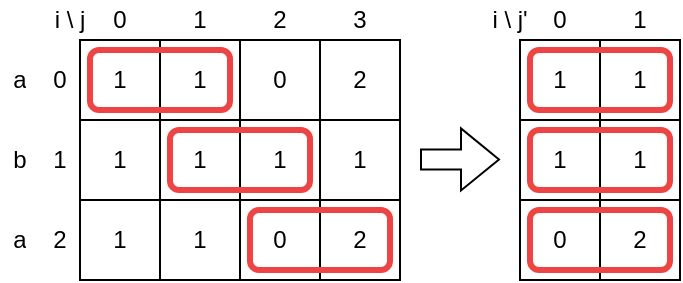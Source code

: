 <mxfile version="25.0.2">
  <diagram name="Page-1" id="HGpOYKyhBOlc-tTC5dIY">
    <mxGraphModel dx="257" dy="226" grid="1" gridSize="10" guides="1" tooltips="1" connect="1" arrows="1" fold="1" page="1" pageScale="1" pageWidth="850" pageHeight="1100" math="0" shadow="0">
      <root>
        <mxCell id="0" />
        <mxCell id="1" parent="0" />
        <mxCell id="9tGz7WhAxKRfR7eLDc8i-1" value="" style="shape=table;startSize=0;container=1;collapsible=0;childLayout=tableLayout;fillColor=none;" vertex="1" parent="1">
          <mxGeometry x="80" y="80" width="160" height="120" as="geometry" />
        </mxCell>
        <mxCell id="9tGz7WhAxKRfR7eLDc8i-2" value="" style="shape=tableRow;horizontal=0;startSize=0;swimlaneHead=0;swimlaneBody=0;strokeColor=inherit;top=0;left=0;bottom=0;right=0;collapsible=0;dropTarget=0;fillColor=none;points=[[0,0.5],[1,0.5]];portConstraint=eastwest;" vertex="1" parent="9tGz7WhAxKRfR7eLDc8i-1">
          <mxGeometry width="160" height="40" as="geometry" />
        </mxCell>
        <mxCell id="9tGz7WhAxKRfR7eLDc8i-3" value="1" style="shape=partialRectangle;html=1;whiteSpace=wrap;connectable=0;strokeColor=inherit;overflow=hidden;fillColor=none;top=0;left=0;bottom=0;right=0;pointerEvents=1;" vertex="1" parent="9tGz7WhAxKRfR7eLDc8i-2">
          <mxGeometry width="40" height="40" as="geometry">
            <mxRectangle width="40" height="40" as="alternateBounds" />
          </mxGeometry>
        </mxCell>
        <mxCell id="9tGz7WhAxKRfR7eLDc8i-4" value="1" style="shape=partialRectangle;html=1;whiteSpace=wrap;connectable=0;strokeColor=inherit;overflow=hidden;fillColor=none;top=0;left=0;bottom=0;right=0;pointerEvents=1;" vertex="1" parent="9tGz7WhAxKRfR7eLDc8i-2">
          <mxGeometry x="40" width="40" height="40" as="geometry">
            <mxRectangle width="40" height="40" as="alternateBounds" />
          </mxGeometry>
        </mxCell>
        <mxCell id="9tGz7WhAxKRfR7eLDc8i-5" value="0" style="shape=partialRectangle;html=1;whiteSpace=wrap;connectable=0;strokeColor=inherit;overflow=hidden;fillColor=none;top=0;left=0;bottom=0;right=0;pointerEvents=1;" vertex="1" parent="9tGz7WhAxKRfR7eLDc8i-2">
          <mxGeometry x="80" width="40" height="40" as="geometry">
            <mxRectangle width="40" height="40" as="alternateBounds" />
          </mxGeometry>
        </mxCell>
        <mxCell id="9tGz7WhAxKRfR7eLDc8i-6" value="2" style="shape=partialRectangle;html=1;whiteSpace=wrap;connectable=0;strokeColor=inherit;overflow=hidden;fillColor=none;top=0;left=0;bottom=0;right=0;pointerEvents=1;" vertex="1" parent="9tGz7WhAxKRfR7eLDc8i-2">
          <mxGeometry x="120" width="40" height="40" as="geometry">
            <mxRectangle width="40" height="40" as="alternateBounds" />
          </mxGeometry>
        </mxCell>
        <mxCell id="9tGz7WhAxKRfR7eLDc8i-7" value="" style="shape=tableRow;horizontal=0;startSize=0;swimlaneHead=0;swimlaneBody=0;strokeColor=inherit;top=0;left=0;bottom=0;right=0;collapsible=0;dropTarget=0;fillColor=none;points=[[0,0.5],[1,0.5]];portConstraint=eastwest;" vertex="1" parent="9tGz7WhAxKRfR7eLDc8i-1">
          <mxGeometry y="40" width="160" height="40" as="geometry" />
        </mxCell>
        <mxCell id="9tGz7WhAxKRfR7eLDc8i-8" value="1" style="shape=partialRectangle;html=1;whiteSpace=wrap;connectable=0;strokeColor=inherit;overflow=hidden;fillColor=none;top=0;left=0;bottom=0;right=0;pointerEvents=1;" vertex="1" parent="9tGz7WhAxKRfR7eLDc8i-7">
          <mxGeometry width="40" height="40" as="geometry">
            <mxRectangle width="40" height="40" as="alternateBounds" />
          </mxGeometry>
        </mxCell>
        <mxCell id="9tGz7WhAxKRfR7eLDc8i-9" value="1" style="shape=partialRectangle;html=1;whiteSpace=wrap;connectable=0;strokeColor=inherit;overflow=hidden;fillColor=none;top=0;left=0;bottom=0;right=0;pointerEvents=1;" vertex="1" parent="9tGz7WhAxKRfR7eLDc8i-7">
          <mxGeometry x="40" width="40" height="40" as="geometry">
            <mxRectangle width="40" height="40" as="alternateBounds" />
          </mxGeometry>
        </mxCell>
        <mxCell id="9tGz7WhAxKRfR7eLDc8i-10" value="1" style="shape=partialRectangle;html=1;whiteSpace=wrap;connectable=0;strokeColor=inherit;overflow=hidden;fillColor=none;top=0;left=0;bottom=0;right=0;pointerEvents=1;" vertex="1" parent="9tGz7WhAxKRfR7eLDc8i-7">
          <mxGeometry x="80" width="40" height="40" as="geometry">
            <mxRectangle width="40" height="40" as="alternateBounds" />
          </mxGeometry>
        </mxCell>
        <mxCell id="9tGz7WhAxKRfR7eLDc8i-11" value="1" style="shape=partialRectangle;html=1;whiteSpace=wrap;connectable=0;strokeColor=inherit;overflow=hidden;fillColor=none;top=0;left=0;bottom=0;right=0;pointerEvents=1;" vertex="1" parent="9tGz7WhAxKRfR7eLDc8i-7">
          <mxGeometry x="120" width="40" height="40" as="geometry">
            <mxRectangle width="40" height="40" as="alternateBounds" />
          </mxGeometry>
        </mxCell>
        <mxCell id="9tGz7WhAxKRfR7eLDc8i-12" value="" style="shape=tableRow;horizontal=0;startSize=0;swimlaneHead=0;swimlaneBody=0;strokeColor=inherit;top=0;left=0;bottom=0;right=0;collapsible=0;dropTarget=0;fillColor=none;points=[[0,0.5],[1,0.5]];portConstraint=eastwest;" vertex="1" parent="9tGz7WhAxKRfR7eLDc8i-1">
          <mxGeometry y="80" width="160" height="40" as="geometry" />
        </mxCell>
        <mxCell id="9tGz7WhAxKRfR7eLDc8i-13" value="1" style="shape=partialRectangle;html=1;whiteSpace=wrap;connectable=0;strokeColor=inherit;overflow=hidden;fillColor=none;top=0;left=0;bottom=0;right=0;pointerEvents=1;" vertex="1" parent="9tGz7WhAxKRfR7eLDc8i-12">
          <mxGeometry width="40" height="40" as="geometry">
            <mxRectangle width="40" height="40" as="alternateBounds" />
          </mxGeometry>
        </mxCell>
        <mxCell id="9tGz7WhAxKRfR7eLDc8i-14" value="1" style="shape=partialRectangle;html=1;whiteSpace=wrap;connectable=0;strokeColor=inherit;overflow=hidden;fillColor=none;top=0;left=0;bottom=0;right=0;pointerEvents=1;" vertex="1" parent="9tGz7WhAxKRfR7eLDc8i-12">
          <mxGeometry x="40" width="40" height="40" as="geometry">
            <mxRectangle width="40" height="40" as="alternateBounds" />
          </mxGeometry>
        </mxCell>
        <mxCell id="9tGz7WhAxKRfR7eLDc8i-15" value="0" style="shape=partialRectangle;html=1;whiteSpace=wrap;connectable=0;strokeColor=inherit;overflow=hidden;fillColor=none;top=0;left=0;bottom=0;right=0;pointerEvents=1;" vertex="1" parent="9tGz7WhAxKRfR7eLDc8i-12">
          <mxGeometry x="80" width="40" height="40" as="geometry">
            <mxRectangle width="40" height="40" as="alternateBounds" />
          </mxGeometry>
        </mxCell>
        <mxCell id="9tGz7WhAxKRfR7eLDc8i-16" value="2" style="shape=partialRectangle;html=1;whiteSpace=wrap;connectable=0;strokeColor=inherit;overflow=hidden;fillColor=none;top=0;left=0;bottom=0;right=0;pointerEvents=1;" vertex="1" parent="9tGz7WhAxKRfR7eLDc8i-12">
          <mxGeometry x="120" width="40" height="40" as="geometry">
            <mxRectangle width="40" height="40" as="alternateBounds" />
          </mxGeometry>
        </mxCell>
        <mxCell id="9tGz7WhAxKRfR7eLDc8i-17" value="" style="shape=table;startSize=0;container=1;collapsible=0;childLayout=tableLayout;fillColor=none;strokeColor=none;" vertex="1" parent="1">
          <mxGeometry x="80" y="60" width="160" height="20" as="geometry" />
        </mxCell>
        <mxCell id="9tGz7WhAxKRfR7eLDc8i-18" value="" style="shape=tableRow;horizontal=0;startSize=0;swimlaneHead=0;swimlaneBody=0;strokeColor=inherit;top=0;left=0;bottom=0;right=0;collapsible=0;dropTarget=0;fillColor=none;points=[[0,0.5],[1,0.5]];portConstraint=eastwest;" vertex="1" parent="9tGz7WhAxKRfR7eLDc8i-17">
          <mxGeometry width="160" height="20" as="geometry" />
        </mxCell>
        <mxCell id="9tGz7WhAxKRfR7eLDc8i-19" value="0" style="shape=partialRectangle;html=1;whiteSpace=wrap;connectable=0;strokeColor=inherit;overflow=hidden;fillColor=none;top=0;left=0;bottom=0;right=0;pointerEvents=1;" vertex="1" parent="9tGz7WhAxKRfR7eLDc8i-18">
          <mxGeometry width="40" height="20" as="geometry">
            <mxRectangle width="40" height="20" as="alternateBounds" />
          </mxGeometry>
        </mxCell>
        <mxCell id="9tGz7WhAxKRfR7eLDc8i-20" value="1" style="shape=partialRectangle;html=1;whiteSpace=wrap;connectable=0;strokeColor=inherit;overflow=hidden;fillColor=none;top=0;left=0;bottom=0;right=0;pointerEvents=1;" vertex="1" parent="9tGz7WhAxKRfR7eLDc8i-18">
          <mxGeometry x="40" width="40" height="20" as="geometry">
            <mxRectangle width="40" height="20" as="alternateBounds" />
          </mxGeometry>
        </mxCell>
        <mxCell id="9tGz7WhAxKRfR7eLDc8i-21" value="2" style="shape=partialRectangle;html=1;whiteSpace=wrap;connectable=0;strokeColor=inherit;overflow=hidden;fillColor=none;top=0;left=0;bottom=0;right=0;pointerEvents=1;" vertex="1" parent="9tGz7WhAxKRfR7eLDc8i-18">
          <mxGeometry x="80" width="40" height="20" as="geometry">
            <mxRectangle width="40" height="20" as="alternateBounds" />
          </mxGeometry>
        </mxCell>
        <mxCell id="9tGz7WhAxKRfR7eLDc8i-22" value="3" style="shape=partialRectangle;html=1;whiteSpace=wrap;connectable=0;strokeColor=inherit;overflow=hidden;fillColor=none;top=0;left=0;bottom=0;right=0;pointerEvents=1;" vertex="1" parent="9tGz7WhAxKRfR7eLDc8i-18">
          <mxGeometry x="120" width="40" height="20" as="geometry">
            <mxRectangle width="40" height="20" as="alternateBounds" />
          </mxGeometry>
        </mxCell>
        <mxCell id="9tGz7WhAxKRfR7eLDc8i-23" value="" style="shape=table;startSize=0;container=1;collapsible=0;childLayout=tableLayout;fillColor=none;strokeColor=none;" vertex="1" parent="1">
          <mxGeometry x="60" y="80" width="20" height="120" as="geometry" />
        </mxCell>
        <mxCell id="9tGz7WhAxKRfR7eLDc8i-24" value="" style="shape=tableRow;horizontal=0;startSize=0;swimlaneHead=0;swimlaneBody=0;strokeColor=inherit;top=0;left=0;bottom=0;right=0;collapsible=0;dropTarget=0;fillColor=none;points=[[0,0.5],[1,0.5]];portConstraint=eastwest;" vertex="1" parent="9tGz7WhAxKRfR7eLDc8i-23">
          <mxGeometry width="20" height="40" as="geometry" />
        </mxCell>
        <mxCell id="9tGz7WhAxKRfR7eLDc8i-25" value="0" style="shape=partialRectangle;html=1;whiteSpace=wrap;connectable=0;strokeColor=inherit;overflow=hidden;fillColor=none;top=0;left=0;bottom=0;right=0;pointerEvents=1;" vertex="1" parent="9tGz7WhAxKRfR7eLDc8i-24">
          <mxGeometry width="20" height="40" as="geometry">
            <mxRectangle width="20" height="40" as="alternateBounds" />
          </mxGeometry>
        </mxCell>
        <mxCell id="9tGz7WhAxKRfR7eLDc8i-26" value="" style="shape=tableRow;horizontal=0;startSize=0;swimlaneHead=0;swimlaneBody=0;strokeColor=inherit;top=0;left=0;bottom=0;right=0;collapsible=0;dropTarget=0;fillColor=none;points=[[0,0.5],[1,0.5]];portConstraint=eastwest;" vertex="1" parent="9tGz7WhAxKRfR7eLDc8i-23">
          <mxGeometry y="40" width="20" height="40" as="geometry" />
        </mxCell>
        <mxCell id="9tGz7WhAxKRfR7eLDc8i-27" value="1" style="shape=partialRectangle;html=1;whiteSpace=wrap;connectable=0;strokeColor=inherit;overflow=hidden;fillColor=none;top=0;left=0;bottom=0;right=0;pointerEvents=1;" vertex="1" parent="9tGz7WhAxKRfR7eLDc8i-26">
          <mxGeometry width="20" height="40" as="geometry">
            <mxRectangle width="20" height="40" as="alternateBounds" />
          </mxGeometry>
        </mxCell>
        <mxCell id="9tGz7WhAxKRfR7eLDc8i-28" value="" style="shape=tableRow;horizontal=0;startSize=0;swimlaneHead=0;swimlaneBody=0;strokeColor=inherit;top=0;left=0;bottom=0;right=0;collapsible=0;dropTarget=0;fillColor=none;points=[[0,0.5],[1,0.5]];portConstraint=eastwest;" vertex="1" parent="9tGz7WhAxKRfR7eLDc8i-23">
          <mxGeometry y="80" width="20" height="40" as="geometry" />
        </mxCell>
        <mxCell id="9tGz7WhAxKRfR7eLDc8i-29" value="2" style="shape=partialRectangle;html=1;whiteSpace=wrap;connectable=0;strokeColor=inherit;overflow=hidden;fillColor=none;top=0;left=0;bottom=0;right=0;pointerEvents=1;" vertex="1" parent="9tGz7WhAxKRfR7eLDc8i-28">
          <mxGeometry width="20" height="40" as="geometry">
            <mxRectangle width="20" height="40" as="alternateBounds" />
          </mxGeometry>
        </mxCell>
        <mxCell id="9tGz7WhAxKRfR7eLDc8i-38" value="i \ j" style="text;html=1;align=center;verticalAlign=middle;whiteSpace=wrap;rounded=0;" vertex="1" parent="1">
          <mxGeometry x="60" y="60" width="30" height="20" as="geometry" />
        </mxCell>
        <mxCell id="9tGz7WhAxKRfR7eLDc8i-39" value="" style="rounded=1;whiteSpace=wrap;html=1;fillColor=none;strokeColor=#ef4444;strokeWidth=3;" vertex="1" parent="1">
          <mxGeometry x="85" y="85" width="70" height="30" as="geometry" />
        </mxCell>
        <mxCell id="9tGz7WhAxKRfR7eLDc8i-40" value="" style="rounded=1;whiteSpace=wrap;html=1;fillColor=none;strokeColor=#ef4444;strokeWidth=3;" vertex="1" parent="1">
          <mxGeometry x="125" y="125" width="70" height="30" as="geometry" />
        </mxCell>
        <mxCell id="9tGz7WhAxKRfR7eLDc8i-41" value="" style="rounded=1;whiteSpace=wrap;html=1;fillColor=none;strokeColor=#ef4444;strokeWidth=3;" vertex="1" parent="1">
          <mxGeometry x="165" y="165" width="70" height="30" as="geometry" />
        </mxCell>
        <mxCell id="9tGz7WhAxKRfR7eLDc8i-58" value="" style="shape=table;startSize=0;container=1;collapsible=0;childLayout=tableLayout;fillColor=none;" vertex="1" parent="1">
          <mxGeometry x="300" y="80" width="80" height="120" as="geometry" />
        </mxCell>
        <mxCell id="9tGz7WhAxKRfR7eLDc8i-59" value="" style="shape=tableRow;horizontal=0;startSize=0;swimlaneHead=0;swimlaneBody=0;strokeColor=inherit;top=0;left=0;bottom=0;right=0;collapsible=0;dropTarget=0;fillColor=none;points=[[0,0.5],[1,0.5]];portConstraint=eastwest;" vertex="1" parent="9tGz7WhAxKRfR7eLDc8i-58">
          <mxGeometry width="80" height="40" as="geometry" />
        </mxCell>
        <mxCell id="9tGz7WhAxKRfR7eLDc8i-60" value="1" style="shape=partialRectangle;html=1;whiteSpace=wrap;connectable=0;strokeColor=inherit;overflow=hidden;fillColor=none;top=0;left=0;bottom=0;right=0;pointerEvents=1;" vertex="1" parent="9tGz7WhAxKRfR7eLDc8i-59">
          <mxGeometry width="40" height="40" as="geometry">
            <mxRectangle width="40" height="40" as="alternateBounds" />
          </mxGeometry>
        </mxCell>
        <mxCell id="9tGz7WhAxKRfR7eLDc8i-61" value="1" style="shape=partialRectangle;html=1;whiteSpace=wrap;connectable=0;strokeColor=inherit;overflow=hidden;fillColor=none;top=0;left=0;bottom=0;right=0;pointerEvents=1;" vertex="1" parent="9tGz7WhAxKRfR7eLDc8i-59">
          <mxGeometry x="40" width="40" height="40" as="geometry">
            <mxRectangle width="40" height="40" as="alternateBounds" />
          </mxGeometry>
        </mxCell>
        <mxCell id="9tGz7WhAxKRfR7eLDc8i-64" value="" style="shape=tableRow;horizontal=0;startSize=0;swimlaneHead=0;swimlaneBody=0;strokeColor=inherit;top=0;left=0;bottom=0;right=0;collapsible=0;dropTarget=0;fillColor=none;points=[[0,0.5],[1,0.5]];portConstraint=eastwest;" vertex="1" parent="9tGz7WhAxKRfR7eLDc8i-58">
          <mxGeometry y="40" width="80" height="40" as="geometry" />
        </mxCell>
        <mxCell id="9tGz7WhAxKRfR7eLDc8i-65" value="1" style="shape=partialRectangle;html=1;whiteSpace=wrap;connectable=0;strokeColor=inherit;overflow=hidden;fillColor=none;top=0;left=0;bottom=0;right=0;pointerEvents=1;" vertex="1" parent="9tGz7WhAxKRfR7eLDc8i-64">
          <mxGeometry width="40" height="40" as="geometry">
            <mxRectangle width="40" height="40" as="alternateBounds" />
          </mxGeometry>
        </mxCell>
        <mxCell id="9tGz7WhAxKRfR7eLDc8i-66" value="1" style="shape=partialRectangle;html=1;whiteSpace=wrap;connectable=0;strokeColor=inherit;overflow=hidden;fillColor=none;top=0;left=0;bottom=0;right=0;pointerEvents=1;" vertex="1" parent="9tGz7WhAxKRfR7eLDc8i-64">
          <mxGeometry x="40" width="40" height="40" as="geometry">
            <mxRectangle width="40" height="40" as="alternateBounds" />
          </mxGeometry>
        </mxCell>
        <mxCell id="9tGz7WhAxKRfR7eLDc8i-69" value="" style="shape=tableRow;horizontal=0;startSize=0;swimlaneHead=0;swimlaneBody=0;strokeColor=inherit;top=0;left=0;bottom=0;right=0;collapsible=0;dropTarget=0;fillColor=none;points=[[0,0.5],[1,0.5]];portConstraint=eastwest;" vertex="1" parent="9tGz7WhAxKRfR7eLDc8i-58">
          <mxGeometry y="80" width="80" height="40" as="geometry" />
        </mxCell>
        <mxCell id="9tGz7WhAxKRfR7eLDc8i-70" value="0" style="shape=partialRectangle;html=1;whiteSpace=wrap;connectable=0;strokeColor=inherit;overflow=hidden;fillColor=none;top=0;left=0;bottom=0;right=0;pointerEvents=1;" vertex="1" parent="9tGz7WhAxKRfR7eLDc8i-69">
          <mxGeometry width="40" height="40" as="geometry">
            <mxRectangle width="40" height="40" as="alternateBounds" />
          </mxGeometry>
        </mxCell>
        <mxCell id="9tGz7WhAxKRfR7eLDc8i-71" value="2" style="shape=partialRectangle;html=1;whiteSpace=wrap;connectable=0;strokeColor=inherit;overflow=hidden;fillColor=none;top=0;left=0;bottom=0;right=0;pointerEvents=1;" vertex="1" parent="9tGz7WhAxKRfR7eLDc8i-69">
          <mxGeometry x="40" width="40" height="40" as="geometry">
            <mxRectangle width="40" height="40" as="alternateBounds" />
          </mxGeometry>
        </mxCell>
        <mxCell id="9tGz7WhAxKRfR7eLDc8i-74" value="" style="rounded=1;whiteSpace=wrap;html=1;fillColor=none;strokeColor=#ef4444;strokeWidth=3;" vertex="1" parent="1">
          <mxGeometry x="305" y="85" width="70" height="30" as="geometry" />
        </mxCell>
        <mxCell id="9tGz7WhAxKRfR7eLDc8i-75" value="" style="rounded=1;whiteSpace=wrap;html=1;fillColor=none;strokeColor=#ef4444;strokeWidth=3;" vertex="1" parent="1">
          <mxGeometry x="305" y="125" width="70" height="30" as="geometry" />
        </mxCell>
        <mxCell id="9tGz7WhAxKRfR7eLDc8i-76" value="" style="rounded=1;whiteSpace=wrap;html=1;fillColor=none;strokeColor=#ef4444;strokeWidth=3;" vertex="1" parent="1">
          <mxGeometry x="305" y="165" width="70" height="30" as="geometry" />
        </mxCell>
        <mxCell id="9tGz7WhAxKRfR7eLDc8i-77" value="" style="shape=flexArrow;endArrow=classic;html=1;rounded=0;" edge="1" parent="1">
          <mxGeometry width="50" height="50" relative="1" as="geometry">
            <mxPoint x="250" y="139.71" as="sourcePoint" />
            <mxPoint x="290" y="139.71" as="targetPoint" />
          </mxGeometry>
        </mxCell>
        <mxCell id="9tGz7WhAxKRfR7eLDc8i-78" value="i \ j&#39;" style="text;html=1;align=center;verticalAlign=middle;whiteSpace=wrap;rounded=0;" vertex="1" parent="1">
          <mxGeometry x="280" y="60" width="30" height="20" as="geometry" />
        </mxCell>
        <mxCell id="9tGz7WhAxKRfR7eLDc8i-79" value="" style="shape=table;startSize=0;container=1;collapsible=0;childLayout=tableLayout;fillColor=none;strokeColor=none;" vertex="1" parent="1">
          <mxGeometry x="300" y="60" width="80" height="20" as="geometry" />
        </mxCell>
        <mxCell id="9tGz7WhAxKRfR7eLDc8i-80" value="" style="shape=tableRow;horizontal=0;startSize=0;swimlaneHead=0;swimlaneBody=0;strokeColor=inherit;top=0;left=0;bottom=0;right=0;collapsible=0;dropTarget=0;fillColor=none;points=[[0,0.5],[1,0.5]];portConstraint=eastwest;" vertex="1" parent="9tGz7WhAxKRfR7eLDc8i-79">
          <mxGeometry width="80" height="20" as="geometry" />
        </mxCell>
        <mxCell id="9tGz7WhAxKRfR7eLDc8i-81" value="0" style="shape=partialRectangle;html=1;whiteSpace=wrap;connectable=0;strokeColor=inherit;overflow=hidden;fillColor=none;top=0;left=0;bottom=0;right=0;pointerEvents=1;" vertex="1" parent="9tGz7WhAxKRfR7eLDc8i-80">
          <mxGeometry width="40" height="20" as="geometry">
            <mxRectangle width="40" height="20" as="alternateBounds" />
          </mxGeometry>
        </mxCell>
        <mxCell id="9tGz7WhAxKRfR7eLDc8i-82" value="1" style="shape=partialRectangle;html=1;whiteSpace=wrap;connectable=0;strokeColor=inherit;overflow=hidden;fillColor=none;top=0;left=0;bottom=0;right=0;pointerEvents=1;" vertex="1" parent="9tGz7WhAxKRfR7eLDc8i-80">
          <mxGeometry x="40" width="40" height="20" as="geometry">
            <mxRectangle width="40" height="20" as="alternateBounds" />
          </mxGeometry>
        </mxCell>
        <mxCell id="9tGz7WhAxKRfR7eLDc8i-85" value="" style="shape=table;startSize=0;container=1;collapsible=0;childLayout=tableLayout;fillColor=none;strokeColor=none;" vertex="1" parent="1">
          <mxGeometry x="40" y="80" width="20" height="120" as="geometry" />
        </mxCell>
        <mxCell id="9tGz7WhAxKRfR7eLDc8i-86" value="" style="shape=tableRow;horizontal=0;startSize=0;swimlaneHead=0;swimlaneBody=0;strokeColor=inherit;top=0;left=0;bottom=0;right=0;collapsible=0;dropTarget=0;fillColor=none;points=[[0,0.5],[1,0.5]];portConstraint=eastwest;" vertex="1" parent="9tGz7WhAxKRfR7eLDc8i-85">
          <mxGeometry width="20" height="40" as="geometry" />
        </mxCell>
        <mxCell id="9tGz7WhAxKRfR7eLDc8i-87" value="a" style="shape=partialRectangle;html=1;whiteSpace=wrap;connectable=0;strokeColor=inherit;overflow=hidden;fillColor=none;top=0;left=0;bottom=0;right=0;pointerEvents=1;" vertex="1" parent="9tGz7WhAxKRfR7eLDc8i-86">
          <mxGeometry width="20" height="40" as="geometry">
            <mxRectangle width="20" height="40" as="alternateBounds" />
          </mxGeometry>
        </mxCell>
        <mxCell id="9tGz7WhAxKRfR7eLDc8i-88" value="" style="shape=tableRow;horizontal=0;startSize=0;swimlaneHead=0;swimlaneBody=0;strokeColor=inherit;top=0;left=0;bottom=0;right=0;collapsible=0;dropTarget=0;fillColor=none;points=[[0,0.5],[1,0.5]];portConstraint=eastwest;" vertex="1" parent="9tGz7WhAxKRfR7eLDc8i-85">
          <mxGeometry y="40" width="20" height="40" as="geometry" />
        </mxCell>
        <mxCell id="9tGz7WhAxKRfR7eLDc8i-89" value="b" style="shape=partialRectangle;html=1;whiteSpace=wrap;connectable=0;strokeColor=inherit;overflow=hidden;fillColor=none;top=0;left=0;bottom=0;right=0;pointerEvents=1;" vertex="1" parent="9tGz7WhAxKRfR7eLDc8i-88">
          <mxGeometry width="20" height="40" as="geometry">
            <mxRectangle width="20" height="40" as="alternateBounds" />
          </mxGeometry>
        </mxCell>
        <mxCell id="9tGz7WhAxKRfR7eLDc8i-90" value="" style="shape=tableRow;horizontal=0;startSize=0;swimlaneHead=0;swimlaneBody=0;strokeColor=inherit;top=0;left=0;bottom=0;right=0;collapsible=0;dropTarget=0;fillColor=none;points=[[0,0.5],[1,0.5]];portConstraint=eastwest;" vertex="1" parent="9tGz7WhAxKRfR7eLDc8i-85">
          <mxGeometry y="80" width="20" height="40" as="geometry" />
        </mxCell>
        <mxCell id="9tGz7WhAxKRfR7eLDc8i-91" value="a" style="shape=partialRectangle;html=1;whiteSpace=wrap;connectable=0;strokeColor=inherit;overflow=hidden;fillColor=none;top=0;left=0;bottom=0;right=0;pointerEvents=1;" vertex="1" parent="9tGz7WhAxKRfR7eLDc8i-90">
          <mxGeometry width="20" height="40" as="geometry">
            <mxRectangle width="20" height="40" as="alternateBounds" />
          </mxGeometry>
        </mxCell>
      </root>
    </mxGraphModel>
  </diagram>
</mxfile>
